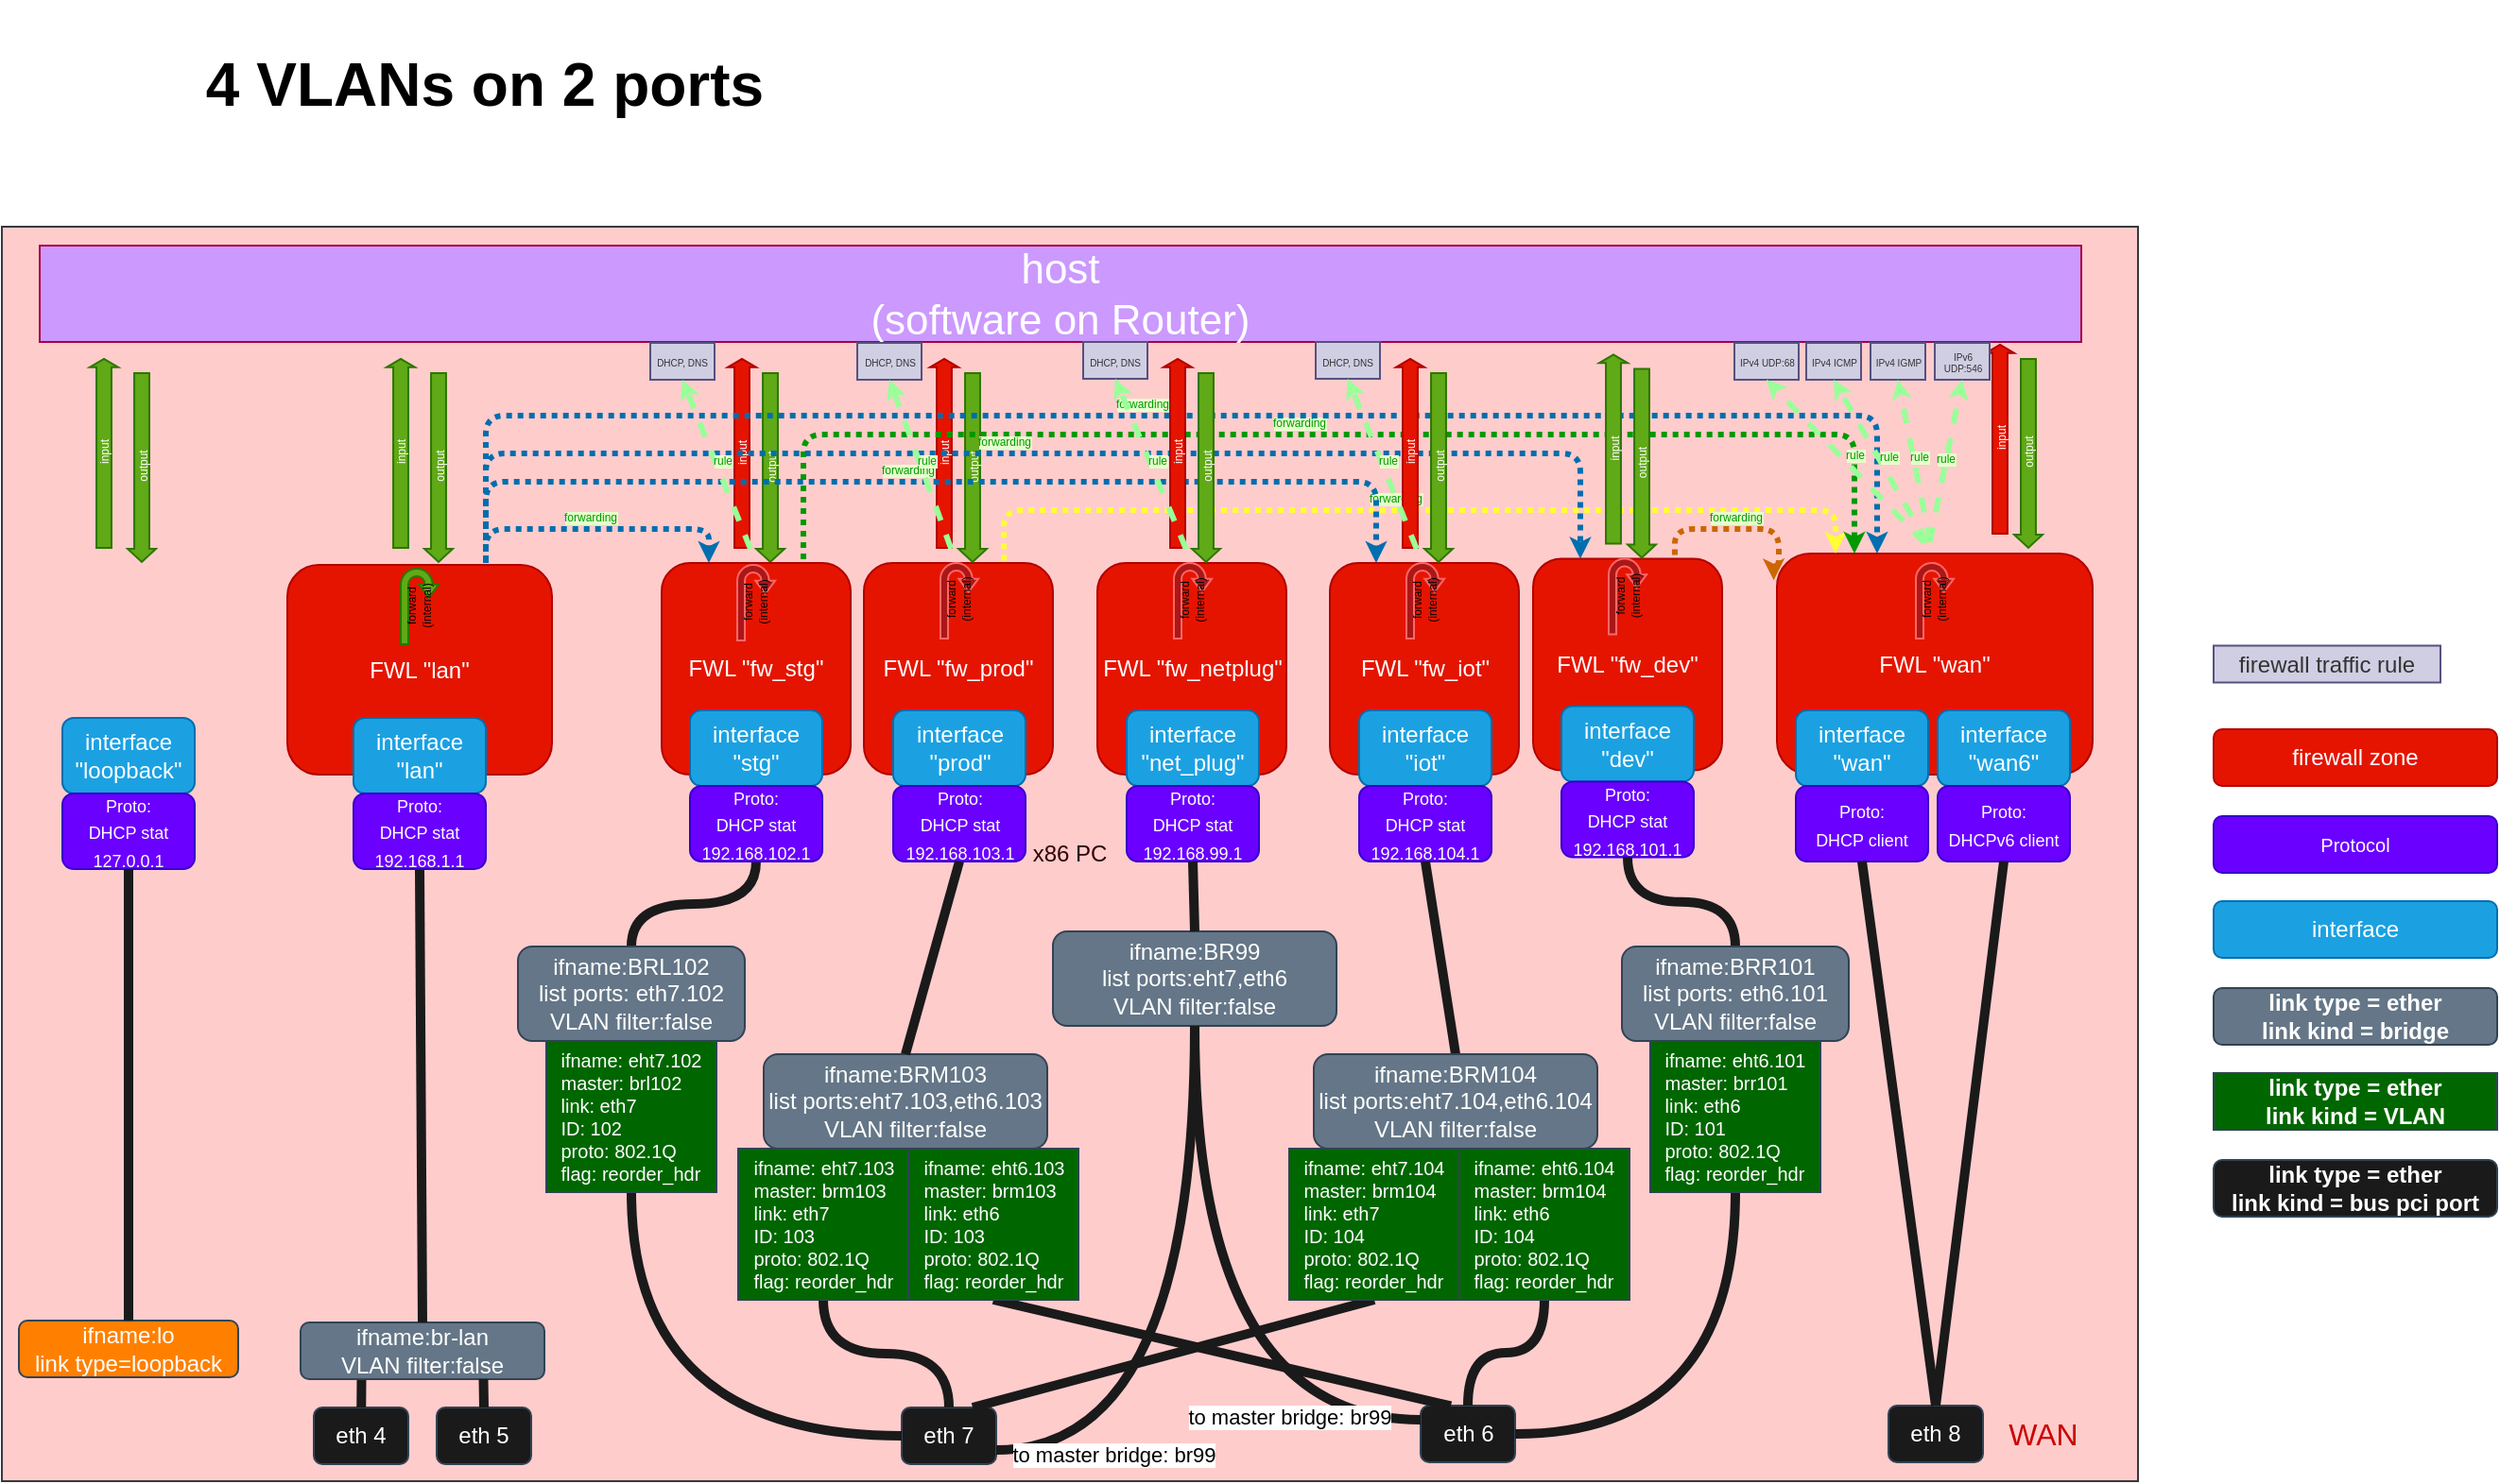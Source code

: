 <mxfile>
    <diagram id="90KaeuAw7YIuJdu5Hd8L" name="Page-1">
        <mxGraphModel dx="660" dy="344" grid="1" gridSize="10" guides="1" tooltips="1" connect="1" arrows="1" fold="1" page="1" pageScale="1" pageWidth="1169" pageHeight="827" math="0" shadow="0">
            <root>
                <mxCell id="0"/>
                <mxCell id="1" parent="0"/>
                <mxCell id="2" value="&lt;font color=&quot;#330000&quot;&gt;x86 PC&lt;/font&gt;" style="rounded=0;whiteSpace=wrap;html=1;fillColor=#ffcccc;strokeColor=#36393d;" parent="1" vertex="1">
                    <mxGeometry x="40" y="130" width="1130" height="664" as="geometry"/>
                </mxCell>
                <mxCell id="7" value="eth 8" style="rounded=1;whiteSpace=wrap;html=1;fillColor=#1A1A1A;fontColor=#ffffff;strokeColor=#314354;" parent="1" vertex="1">
                    <mxGeometry x="1038" y="754" width="50" height="30" as="geometry"/>
                </mxCell>
                <mxCell id="8" value="WAN" style="text;html=1;strokeColor=none;fillColor=none;align=center;verticalAlign=middle;whiteSpace=wrap;rounded=0;fontSize=16;fontColor=#CC0000;" parent="1" vertex="1">
                    <mxGeometry x="1089.5" y="754" width="60" height="30" as="geometry"/>
                </mxCell>
                <mxCell id="22" style="edgeStyle=orthogonalEdgeStyle;html=1;entryX=0;entryY=0.5;entryDx=0;entryDy=0;startArrow=classic;startFill=1;" parent="1" edge="1">
                    <mxGeometry relative="1" as="geometry">
                        <mxPoint x="670" y="224" as="targetPoint"/>
                    </mxGeometry>
                </mxCell>
                <mxCell id="23" style="edgeStyle=orthogonalEdgeStyle;html=1;entryX=0;entryY=0.5;entryDx=0;entryDy=0;startArrow=classic;startFill=1;" parent="1" edge="1">
                    <mxGeometry relative="1" as="geometry">
                        <mxPoint x="670" y="264" as="targetPoint"/>
                    </mxGeometry>
                </mxCell>
                <mxCell id="11" value="&lt;font style=&quot;font-size: 22px;&quot;&gt;host&lt;br&gt;(software on Router)&lt;/font&gt;" style="rounded=0;whiteSpace=wrap;html=1;fillColor=#CC99FF;fontColor=#ffffff;strokeColor=#A50040;" parent="1" vertex="1">
                    <mxGeometry x="60" y="140" width="1080" height="51" as="geometry"/>
                </mxCell>
                <mxCell id="24" style="edgeStyle=orthogonalEdgeStyle;html=1;fontSize=16;startArrow=classic;startFill=1;" parent="1" edge="1">
                    <mxGeometry relative="1" as="geometry">
                        <mxPoint x="815" y="330" as="targetPoint"/>
                    </mxGeometry>
                </mxCell>
                <UserObject label="&lt;h1 id=&quot;dmz_configuration_using_vlans&quot; class=&quot;sectionedit1 page-header pb-3 mb-4 mt-0&quot;&gt;4 VLANs on 2 ports&lt;/h1&gt;" link="https://openwrt.org/docs/guide-user/firewall/fw3_configurations/fw3_dmz" id="35">
                    <mxCell style="text;html=1;align=center;verticalAlign=middle;resizable=0;points=[];autosize=1;strokeColor=none;fillColor=none;fontSize=16;" parent="1" vertex="1">
                        <mxGeometry x="135" y="10" width="320" height="90" as="geometry"/>
                    </mxCell>
                </UserObject>
                <mxCell id="42" value="eth 6" style="rounded=1;whiteSpace=wrap;html=1;fillColor=#1A1A1A;fontColor=#ffffff;strokeColor=#314354;" parent="1" vertex="1">
                    <mxGeometry x="790.5" y="754" width="50" height="30" as="geometry"/>
                </mxCell>
                <mxCell id="43" value="eth 7" style="rounded=1;whiteSpace=wrap;html=1;fillColor=#1A1A1A;fontColor=#ffffff;strokeColor=#314354;" parent="1" vertex="1">
                    <mxGeometry x="516" y="755" width="50" height="30" as="geometry"/>
                </mxCell>
                <mxCell id="78" value="&lt;span style=&quot;color: rgb(128, 255, 0); font-family: Helvetica; font-size: 6px; font-style: normal; font-variant-ligatures: normal; font-variant-caps: normal; font-weight: 400; letter-spacing: normal; orphans: 2; text-align: center; text-indent: 0px; text-transform: none; widows: 2; word-spacing: 0px; -webkit-text-stroke-width: 0px; background-color: rgb(24, 20, 29); text-decoration-thickness: initial; text-decoration-style: initial; text-decoration-color: initial; float: none; display: inline !important;&quot;&gt;forward to&amp;nbsp;&lt;/span&gt;" style="edgeStyle=orthogonalEdgeStyle;curved=1;html=1;entryX=1;entryY=0;entryDx=0;entryDy=0;strokeColor=#2D7600;strokeWidth=6;fontSize=6;fontColor=#80FF00;exitX=1;exitY=0.75;exitDx=0;exitDy=0;fillColor=#60a917;" parent="1" edge="1">
                    <mxGeometry relative="1" as="geometry">
                        <Array as="points">
                            <mxPoint x="960" y="353"/>
                            <mxPoint x="960" y="575"/>
                        </Array>
                        <mxPoint x="914" y="575" as="targetPoint"/>
                    </mxGeometry>
                </mxCell>
                <mxCell id="67" value="forward to&amp;nbsp;" style="edgeStyle=none;html=1;entryX=0.5;entryY=0;entryDx=0;entryDy=0;strokeColor=#2D7600;fontSize=6;fontColor=#80FF00;fillColor=#60a917;strokeWidth=6;" parent="1" edge="1">
                    <mxGeometry relative="1" as="geometry">
                        <mxPoint x="869" y="575" as="targetPoint"/>
                    </mxGeometry>
                </mxCell>
                <mxCell id="60" value="&lt;div style=&quot;&quot;&gt;&lt;span style=&quot;font-size: 6px; background-color: initial;&quot;&gt;input&lt;/span&gt;&lt;/div&gt;" style="html=1;shadow=0;dashed=0;align=center;verticalAlign=bottom;shape=mxgraph.arrows2.arrow;dy=0.47;dx=4.39;notch=0;fontColor=#ffffff;fillColor=#60a917;strokeColor=#2D7600;horizontal=1;rotation=-90;" parent="1" vertex="1">
                    <mxGeometry x="201" y="242.5" width="100" height="15" as="geometry"/>
                </mxCell>
                <mxCell id="63" value="&lt;font style=&quot;font-size: 6px;&quot;&gt;output&lt;/font&gt;" style="html=1;shadow=0;dashed=0;align=center;verticalAlign=bottom;shape=mxgraph.arrows2.arrow;dy=0.47;dx=7.06;flipH=1;notch=0;fontSize=12;fontColor=#ffffff;fillColor=#60a917;strokeColor=#2D7600;rotation=-90;" parent="1" vertex="1">
                    <mxGeometry x="221" y="250" width="100" height="15" as="geometry"/>
                </mxCell>
                <mxCell id="74" value="&lt;div style=&quot;&quot;&gt;&lt;span style=&quot;font-size: 6px; background-color: initial;&quot;&gt;input&lt;/span&gt;&lt;/div&gt;" style="html=1;shadow=0;dashed=0;align=center;verticalAlign=bottom;shape=mxgraph.arrows2.arrow;dy=0.47;dx=4.39;notch=0;fontColor=#ffffff;fillColor=#e51400;strokeColor=#B20000;horizontal=1;rotation=-90;" parent="1" vertex="1">
                    <mxGeometry x="381.5" y="242.5" width="100" height="15" as="geometry"/>
                </mxCell>
                <mxCell id="75" value="&lt;font style=&quot;font-size: 6px;&quot;&gt;output&lt;/font&gt;" style="html=1;shadow=0;dashed=0;align=center;verticalAlign=bottom;shape=mxgraph.arrows2.arrow;dy=0.47;dx=7.06;flipH=1;notch=0;fontSize=12;fontColor=#ffffff;fillColor=#60a917;strokeColor=#2D7600;rotation=-90;" parent="1" vertex="1">
                    <mxGeometry x="396.5" y="250" width="100" height="15" as="geometry"/>
                </mxCell>
                <mxCell id="83" style="edgeStyle=orthogonalEdgeStyle;html=1;fillColor=#ffe6cc;strokeColor=#1A1A1A;exitX=0.5;exitY=1;exitDx=0;exitDy=0;entryX=1;entryY=0.5;entryDx=0;entryDy=0;endArrow=none;strokeWidth=5;endFill=0;curved=1;" parent="1" source="250" target="42" edge="1">
                    <mxGeometry relative="1" as="geometry"/>
                </mxCell>
                <mxCell id="80" value="ifname:BRM103&lt;br&gt;list ports:eht7.103,eth6.103&lt;br&gt;VLAN filter:false" style="rounded=1;whiteSpace=wrap;html=1;fillColor=#647687;fontColor=#ffffff;strokeColor=#314354;" parent="1" vertex="1">
                    <mxGeometry x="443" y="568" width="150" height="50" as="geometry"/>
                </mxCell>
                <mxCell id="85" style="edgeStyle=orthogonalEdgeStyle;html=1;entryX=0;entryY=0.5;entryDx=0;entryDy=0;strokeColor=#1A1A1A;fillColor=#ffe6cc;exitX=0.5;exitY=1;exitDx=0;exitDy=0;endArrow=none;strokeWidth=5;endFill=0;curved=1;" parent="1" source="244" target="43" edge="1">
                    <mxGeometry relative="1" as="geometry">
                        <mxPoint x="588" y="554.0" as="sourcePoint"/>
                        <mxPoint x="630" y="764" as="targetPoint"/>
                    </mxGeometry>
                </mxCell>
                <mxCell id="124" value="FWL &quot;fw_stg&quot;" style="rounded=1;whiteSpace=wrap;html=1;fillColor=#e51400;strokeColor=#B20000;fontColor=#ffffff;" parent="1" vertex="1">
                    <mxGeometry x="389" y="308" width="100" height="112" as="geometry"/>
                </mxCell>
                <mxCell id="93" value="interface &quot;stg&quot;" style="rounded=1;whiteSpace=wrap;html=1;fillColor=#1ba1e2;fontColor=#ffffff;strokeColor=#006EAF;" parent="1" vertex="1">
                    <mxGeometry x="404" y="386" width="70" height="40" as="geometry"/>
                </mxCell>
                <mxCell id="94" style="edgeStyle=orthogonalEdgeStyle;html=1;exitX=0.5;exitY=1;exitDx=0;exitDy=0;strokeColor=#1A1A1A;fillColor=#ffe6cc;entryX=0.5;entryY=0;entryDx=0;entryDy=0;endArrow=none;strokeWidth=5;endFill=0;curved=1;" parent="1" source="95" target="183" edge="1">
                    <mxGeometry relative="1" as="geometry">
                        <mxPoint x="501" y="435" as="sourcePoint"/>
                        <mxPoint x="403.179" y="643" as="targetPoint"/>
                    </mxGeometry>
                </mxCell>
                <mxCell id="95" value="&lt;font style=&quot;font-size: 9px;&quot;&gt;Proto:&lt;br&gt;DHCP stat&lt;br&gt;192.168.102.1&lt;/font&gt;" style="rounded=1;whiteSpace=wrap;html=1;fillColor=#6a00ff;fontColor=#ffffff;strokeColor=#3700CC;" parent="1" vertex="1">
                    <mxGeometry x="404" y="426" width="70" height="40" as="geometry"/>
                </mxCell>
                <mxCell id="128" value="FWL &quot;fw_prod&quot;" style="rounded=1;whiteSpace=wrap;html=1;fillColor=#e51400;strokeColor=#B20000;fontColor=#ffffff;" parent="1" vertex="1">
                    <mxGeometry x="496" y="308" width="100" height="112" as="geometry"/>
                </mxCell>
                <mxCell id="97" value="interface &quot;prod&quot;" style="rounded=1;whiteSpace=wrap;html=1;fillColor=#1ba1e2;fontColor=#ffffff;strokeColor=#006EAF;" parent="1" vertex="1">
                    <mxGeometry x="511.5" y="386" width="70" height="40" as="geometry"/>
                </mxCell>
                <mxCell id="98" value="&lt;font style=&quot;font-size: 9px;&quot;&gt;Proto:&lt;br&gt;DHCP stat&lt;br&gt;192.168.103.1&lt;/font&gt;" style="rounded=1;whiteSpace=wrap;html=1;fillColor=#6a00ff;fontColor=#ffffff;strokeColor=#3700CC;" parent="1" vertex="1">
                    <mxGeometry x="511.5" y="426" width="70" height="40" as="geometry"/>
                </mxCell>
                <mxCell id="102" value="eth 4" style="rounded=1;whiteSpace=wrap;html=1;fillColor=#1A1A1A;fontColor=#ffffff;strokeColor=#314354;" parent="1" vertex="1">
                    <mxGeometry x="205" y="755" width="50" height="30" as="geometry"/>
                </mxCell>
                <mxCell id="103" value="eth 5" style="rounded=1;whiteSpace=wrap;html=1;fillColor=#1A1A1A;fontColor=#ffffff;strokeColor=#314354;" parent="1" vertex="1">
                    <mxGeometry x="270" y="755" width="50" height="30" as="geometry"/>
                </mxCell>
                <mxCell id="104" style="edgeStyle=none;html=1;exitX=0.25;exitY=1;exitDx=0;exitDy=0;fillColor=#ffe6cc;strokeColor=#1A1A1A;endArrow=none;strokeWidth=5;endFill=0;" parent="1" source="106" target="102" edge="1">
                    <mxGeometry relative="1" as="geometry"/>
                </mxCell>
                <mxCell id="106" value="ifname:br-lan&lt;br&gt;VLAN filter:false" style="rounded=1;whiteSpace=wrap;html=1;fillColor=#647687;fontColor=#ffffff;strokeColor=#314354;" parent="1" vertex="1">
                    <mxGeometry x="198" y="710" width="129" height="30" as="geometry"/>
                </mxCell>
                <mxCell id="108" style="edgeStyle=none;html=1;exitX=0.75;exitY=1;exitDx=0;exitDy=0;entryX=0.5;entryY=0;entryDx=0;entryDy=0;strokeColor=#1A1A1A;fillColor=#ffe6cc;endArrow=none;strokeWidth=5;endFill=0;" parent="1" source="106" target="103" edge="1">
                    <mxGeometry relative="1" as="geometry">
                        <mxPoint x="309" y="554.0" as="sourcePoint"/>
                        <mxPoint x="351" y="764" as="targetPoint"/>
                    </mxGeometry>
                </mxCell>
                <mxCell id="121" value="FWL &quot;lan&quot;" style="rounded=1;whiteSpace=wrap;html=1;fillColor=#e51400;fontColor=#ffffff;strokeColor=#B20000;" parent="1" vertex="1">
                    <mxGeometry x="191" y="309" width="140" height="111" as="geometry"/>
                </mxCell>
                <mxCell id="113" value="interface &quot;lan&quot;" style="rounded=1;whiteSpace=wrap;html=1;fillColor=#1ba1e2;fontColor=#ffffff;strokeColor=#006EAF;" parent="1" vertex="1">
                    <mxGeometry x="226" y="390" width="70" height="40" as="geometry"/>
                </mxCell>
                <mxCell id="114" style="edgeStyle=none;html=1;exitX=0.5;exitY=1;exitDx=0;exitDy=0;strokeColor=#1A1A1A;fillColor=#ffe6cc;entryX=0.5;entryY=0;entryDx=0;entryDy=0;endArrow=none;strokeWidth=5;endFill=0;" parent="1" source="115" target="106" edge="1">
                    <mxGeometry relative="1" as="geometry">
                        <mxPoint x="265" y="439" as="sourcePoint"/>
                        <mxPoint x="250" y="506" as="targetPoint"/>
                    </mxGeometry>
                </mxCell>
                <mxCell id="115" value="&lt;font style=&quot;font-size: 9px;&quot;&gt;Proto:&lt;br&gt;DHCP stat&lt;br&gt;192.168.1.1&lt;/font&gt;" style="rounded=1;whiteSpace=wrap;html=1;fillColor=#6a00ff;fontColor=#ffffff;strokeColor=#3700CC;" parent="1" vertex="1">
                    <mxGeometry x="226" y="430" width="70" height="40" as="geometry"/>
                </mxCell>
                <mxCell id="64" value="&lt;font style=&quot;&quot;&gt;forward &lt;br&gt;(internal)&lt;/font&gt;" style="html=1;shadow=0;dashed=0;align=center;verticalAlign=middle;shape=mxgraph.arrows2.uTurnArrow;dy=2;arrowHead=10.33;dx2=6.83;fontSize=6;fontColor=#050505;fillColor=#60a917;strokeColor=#2D7600;direction=west;rotation=-90;labelBackgroundColor=none;" parent="1" vertex="1">
                    <mxGeometry x="241" y="321" width="40" height="20" as="geometry"/>
                </mxCell>
                <mxCell id="125" value="&lt;font style=&quot;&quot;&gt;forward &lt;br&gt;(internal)&lt;/font&gt;" style="html=1;shadow=0;dashed=0;align=center;verticalAlign=middle;shape=mxgraph.arrows2.uTurnArrow;dy=2;arrowHead=10.33;dx2=6.83;fontSize=6;fontColor=#050505;fillColor=#ab1717;strokeColor=#FF6666;direction=west;rotation=-90;labelBackgroundColor=none;" parent="1" vertex="1">
                    <mxGeometry x="419" y="319" width="40" height="20" as="geometry"/>
                </mxCell>
                <mxCell id="126" value="&lt;div style=&quot;&quot;&gt;&lt;span style=&quot;font-size: 6px; background-color: initial;&quot;&gt;input&lt;/span&gt;&lt;/div&gt;" style="html=1;shadow=0;dashed=0;align=center;verticalAlign=bottom;shape=mxgraph.arrows2.arrow;dy=0.47;dx=4.39;notch=0;fontColor=#ffffff;fillColor=#e51400;strokeColor=#B20000;horizontal=1;rotation=-90;" parent="1" vertex="1">
                    <mxGeometry x="488.5" y="242.5" width="100" height="15" as="geometry"/>
                </mxCell>
                <mxCell id="127" value="&lt;font style=&quot;font-size: 6px;&quot;&gt;output&lt;/font&gt;" style="html=1;shadow=0;dashed=0;align=center;verticalAlign=bottom;shape=mxgraph.arrows2.arrow;dy=0.47;dx=7.06;flipH=1;notch=0;fontSize=12;fontColor=#ffffff;fillColor=#60a917;strokeColor=#2D7600;rotation=-90;" parent="1" vertex="1">
                    <mxGeometry x="503.5" y="250" width="100" height="15" as="geometry"/>
                </mxCell>
                <mxCell id="129" value="&lt;font style=&quot;&quot;&gt;forward &lt;br&gt;(internal)&lt;/font&gt;" style="html=1;shadow=0;dashed=0;align=center;verticalAlign=middle;shape=mxgraph.arrows2.uTurnArrow;dy=2;arrowHead=10.33;dx2=6.83;fontSize=6;fontColor=#050505;fillColor=#ab1717;strokeColor=#FF6666;direction=west;rotation=-90;labelBackgroundColor=none;" parent="1" vertex="1">
                    <mxGeometry x="526.5" y="318" width="40" height="20" as="geometry"/>
                </mxCell>
                <mxCell id="136" value="FWL &quot;wan&quot;" style="rounded=1;whiteSpace=wrap;html=1;fillColor=#e51400;fontColor=#ffffff;strokeColor=#B20000;points=[[0,0,0,0,0],[0,0.25,0,0,0],[0,0.5,0,0,0],[0,0.75,0,0,0],[0,1,0,0,0],[0.18,0,0,0,0],[0.25,0,0,0,0],[0.25,1,0,0,0],[0.32,0,0,0,0],[0.5,0,0,0,0],[0.5,1,0,0,0],[0.75,0,0,0,0],[0.75,1,0,0,0],[1,0,0,0,0],[1,0.25,0,0,0],[1,0.5,0,0,0],[1,0.75,0,0,0],[1,1,0,0,0]];" parent="1" vertex="1">
                    <mxGeometry x="979" y="303" width="167" height="117" as="geometry"/>
                </mxCell>
                <mxCell id="130" value="interface &quot;wan&quot;" style="rounded=1;whiteSpace=wrap;html=1;fillColor=#1ba1e2;fontColor=#ffffff;strokeColor=#006EAF;" parent="1" vertex="1">
                    <mxGeometry x="989" y="386" width="70" height="40" as="geometry"/>
                </mxCell>
                <mxCell id="131" value="&lt;font style=&quot;font-size: 9px;&quot;&gt;Proto:&lt;br&gt;DHCP client&lt;/font&gt;" style="rounded=1;whiteSpace=wrap;html=1;fillColor=#6a00ff;fontColor=#ffffff;strokeColor=#3700CC;" parent="1" vertex="1">
                    <mxGeometry x="989" y="426" width="70" height="40" as="geometry"/>
                </mxCell>
                <mxCell id="133" value="interface &quot;wan6&quot;" style="rounded=1;whiteSpace=wrap;html=1;fillColor=#1ba1e2;fontColor=#ffffff;strokeColor=#006EAF;" parent="1" vertex="1">
                    <mxGeometry x="1064" y="386" width="70" height="40" as="geometry"/>
                </mxCell>
                <mxCell id="134" value="&lt;font style=&quot;font-size: 9px;&quot;&gt;Proto:&lt;br&gt;DHCPv6 client&lt;/font&gt;" style="rounded=1;whiteSpace=wrap;html=1;fillColor=#6a00ff;fontColor=#ffffff;strokeColor=#3700CC;" parent="1" vertex="1">
                    <mxGeometry x="1064" y="426" width="70" height="40" as="geometry"/>
                </mxCell>
                <mxCell id="137" value="&lt;div style=&quot;&quot;&gt;&lt;span style=&quot;font-size: 6px; background-color: initial;&quot;&gt;input&lt;/span&gt;&lt;/div&gt;" style="html=1;shadow=0;dashed=0;align=center;verticalAlign=bottom;shape=mxgraph.arrows2.arrow;dy=0.47;dx=4.39;notch=0;fontColor=#ffffff;fillColor=#e51400;strokeColor=#B20000;horizontal=1;rotation=-90;" parent="1" vertex="1">
                    <mxGeometry x="1047" y="235" width="100" height="15" as="geometry"/>
                </mxCell>
                <mxCell id="138" value="&lt;font style=&quot;font-size: 6px;&quot;&gt;output&lt;/font&gt;" style="html=1;shadow=0;dashed=0;align=center;verticalAlign=bottom;shape=mxgraph.arrows2.arrow;dy=0.47;dx=7.06;flipH=1;notch=0;fontSize=12;fontColor=#ffffff;fillColor=#60a917;strokeColor=#2D7600;rotation=-90;" parent="1" vertex="1">
                    <mxGeometry x="1062" y="242.5" width="100" height="15" as="geometry"/>
                </mxCell>
                <mxCell id="139" value="forwarding" style="edgeStyle=orthogonalEdgeStyle;html=1;entryX=0.18;entryY=0;entryDx=0;entryDy=0;strokeColor=#FFFF33;strokeWidth=3;fontSize=6;fontColor=#009900;exitX=0.75;exitY=0;exitDx=0;exitDy=0;fillColor=#60a917;labelBackgroundColor=#E6FFCC;spacingTop=0;spacing=0;spacingBottom=14;rounded=1;endSize=2;entryPerimeter=0;dashed=1;dashPattern=1 1;flowAnimation=1;" parent="1" source="128" target="136" edge="1">
                    <mxGeometry x="-0.042" y="-1" relative="1" as="geometry">
                        <Array as="points">
                            <mxPoint x="570" y="308"/>
                            <mxPoint x="570" y="280"/>
                            <mxPoint x="1010" y="280"/>
                            <mxPoint x="1010" y="303"/>
                        </Array>
                        <mxPoint x="651" y="238.75" as="sourcePoint"/>
                        <mxPoint x="651" y="461.25" as="targetPoint"/>
                        <mxPoint as="offset"/>
                    </mxGeometry>
                </mxCell>
                <mxCell id="141" value="forwarding" style="edgeStyle=orthogonalEdgeStyle;html=1;strokeColor=#009900;strokeWidth=3;fontSize=6;fontColor=#009900;fillColor=#60a917;labelBackgroundColor=#E6FFCC;spacingTop=0;spacing=0;spacingBottom=14;entryX=0.25;entryY=0;entryDx=0;entryDy=0;rounded=1;endSize=2;dashed=1;dashPattern=1 1;flowAnimation=1;exitX=0.75;exitY=0;exitDx=0;exitDy=0;" parent="1" source="124" target="136" edge="1">
                    <mxGeometry x="-0.042" y="-1" relative="1" as="geometry">
                        <Array as="points">
                            <mxPoint x="464" y="240"/>
                            <mxPoint x="1020" y="240"/>
                            <mxPoint x="1020" y="303"/>
                        </Array>
                        <mxPoint x="496" y="292" as="sourcePoint"/>
                        <mxPoint x="617.75" y="287" as="targetPoint"/>
                        <mxPoint as="offset"/>
                    </mxGeometry>
                </mxCell>
                <mxCell id="147" value="interface &quot;loopback&quot;" style="rounded=1;whiteSpace=wrap;html=1;fillColor=#1ba1e2;fontColor=#ffffff;strokeColor=#006EAF;" parent="1" vertex="1">
                    <mxGeometry x="72" y="390" width="70" height="40" as="geometry"/>
                </mxCell>
                <mxCell id="148" value="&lt;font style=&quot;font-size: 9px;&quot;&gt;Proto:&lt;br&gt;DHCP stat&lt;br&gt;127.0.0.1&lt;/font&gt;" style="rounded=1;whiteSpace=wrap;html=1;fillColor=#6a00ff;fontColor=#ffffff;strokeColor=#3700CC;" parent="1" vertex="1">
                    <mxGeometry x="72" y="430" width="70" height="40" as="geometry"/>
                </mxCell>
                <mxCell id="150" value="&lt;div style=&quot;&quot;&gt;&lt;span style=&quot;font-size: 6px; background-color: initial;&quot;&gt;input&lt;/span&gt;&lt;/div&gt;" style="html=1;shadow=0;dashed=0;align=center;verticalAlign=bottom;shape=mxgraph.arrows2.arrow;dy=0.47;dx=4.39;notch=0;fontColor=#ffffff;fillColor=#60a917;strokeColor=#2D7600;horizontal=1;rotation=-90;movableLabel=0;backgroundOutline=0;comic=0;enumerate=0;treeMoving=0;treeFolding=0;autosize=0;metaEdit=0;collapsible=0;portConstraintRotation=0;" parent="1" vertex="1">
                    <mxGeometry x="44" y="242.5" width="100" height="15" as="geometry"/>
                </mxCell>
                <mxCell id="151" value="&lt;font style=&quot;font-size: 6px;&quot;&gt;output&lt;/font&gt;" style="html=1;shadow=0;dashed=0;align=center;verticalAlign=bottom;shape=mxgraph.arrows2.arrow;dy=0.47;dx=7.06;flipH=1;notch=0;fontSize=12;fontColor=#ffffff;fillColor=#60a917;strokeColor=#2D7600;rotation=-90;" parent="1" vertex="1">
                    <mxGeometry x="64" y="250" width="100" height="15" as="geometry"/>
                </mxCell>
                <mxCell id="152" value="&lt;font style=&quot;&quot;&gt;forward &lt;br&gt;(internal)&lt;/font&gt;" style="html=1;shadow=0;dashed=0;align=center;verticalAlign=middle;shape=mxgraph.arrows2.uTurnArrow;dy=2;arrowHead=10.33;dx2=6.83;fontSize=6;fontColor=#050505;fillColor=#ab1717;strokeColor=#FF6666;direction=west;rotation=-90;labelBackgroundColor=none;" parent="1" vertex="1">
                    <mxGeometry x="1042.5" y="318" width="40" height="20" as="geometry"/>
                </mxCell>
                <mxCell id="153" value="ifname:lo&lt;br&gt;link type=loopback" style="rounded=1;whiteSpace=wrap;html=1;fillColor=#FF8000;fontColor=#ffffff;strokeColor=#314354;" parent="1" vertex="1">
                    <mxGeometry x="49" y="709" width="116" height="30" as="geometry"/>
                </mxCell>
                <mxCell id="154" style="edgeStyle=none;html=1;strokeColor=#1A1A1A;fillColor=#ffe6cc;entryX=0.5;entryY=0;entryDx=0;entryDy=0;strokeWidth=5;endArrow=none;endFill=0;" parent="1" source="148" target="153" edge="1">
                    <mxGeometry relative="1" as="geometry">
                        <mxPoint x="106.71" y="510.0" as="sourcePoint"/>
                        <mxPoint x="106.71" y="644" as="targetPoint"/>
                    </mxGeometry>
                </mxCell>
                <mxCell id="156" value="forwarding" style="edgeStyle=orthogonalEdgeStyle;html=1;strokeColor=#006EAF;strokeWidth=3;fontSize=6;fontColor=#009900;fillColor=#1ba1e2;labelBackgroundColor=#E6FFCC;spacingTop=0;spacing=0;spacingBottom=14;entryX=0.32;entryY=0;entryDx=0;entryDy=0;exitX=0.75;exitY=0;exitDx=0;exitDy=0;rounded=1;endSize=2;entryPerimeter=0;dashed=1;dashPattern=1 1;flowAnimation=1;" parent="1" source="121" target="136" edge="1">
                    <mxGeometry x="-0.042" y="-1" relative="1" as="geometry">
                        <Array as="points">
                            <mxPoint x="296" y="230"/>
                            <mxPoint x="1032" y="230"/>
                            <mxPoint x="1032" y="303"/>
                        </Array>
                        <mxPoint x="306.28" y="303" as="sourcePoint"/>
                        <mxPoint x="550.495" y="295.39" as="targetPoint"/>
                        <mxPoint as="offset"/>
                    </mxGeometry>
                </mxCell>
                <mxCell id="157" value="&lt;span style=&quot;font-family: Helvetica; font-size: 6px; font-style: normal; font-variant-ligatures: normal; font-variant-caps: normal; font-weight: 400; letter-spacing: normal; orphans: 2; text-align: center; text-indent: 0px; text-transform: none; widows: 2; word-spacing: 0px; -webkit-text-stroke-width: 0px; text-decoration-thickness: initial; text-decoration-style: initial; text-decoration-color: initial; float: none; display: inline !important;&quot;&gt;forwarding&lt;/span&gt;" style="edgeStyle=orthogonalEdgeStyle;html=1;entryX=0.25;entryY=0;entryDx=0;entryDy=0;strokeColor=#006EAF;strokeWidth=3;fontSize=6;fontColor=#009900;fillColor=#1ba1e2;labelBackgroundColor=#E6FFCC;spacingTop=0;spacing=0;spacingBottom=14;rounded=1;endSize=2;dashed=1;dashPattern=1 1;flowAnimation=1;" parent="1" target="124" edge="1">
                    <mxGeometry x="-0.042" y="-1" relative="1" as="geometry">
                        <Array as="points">
                            <mxPoint x="296" y="290"/>
                            <mxPoint x="414" y="290"/>
                        </Array>
                        <mxPoint x="296" y="310" as="sourcePoint"/>
                        <mxPoint x="410.75" y="298" as="targetPoint"/>
                        <mxPoint as="offset"/>
                    </mxGeometry>
                </mxCell>
                <mxCell id="158" style="edgeStyle=none;html=1;exitX=0.5;exitY=1;exitDx=0;exitDy=0;strokeColor=#1A1A1A;fillColor=#ffe6cc;entryX=0.5;entryY=0;entryDx=0;entryDy=0;endArrow=none;strokeWidth=5;endFill=0;" parent="1" source="131" target="7" edge="1">
                    <mxGeometry relative="1" as="geometry">
                        <mxPoint x="861.5" y="510" as="sourcePoint"/>
                        <mxPoint x="861.5" y="644" as="targetPoint"/>
                    </mxGeometry>
                </mxCell>
                <mxCell id="159" style="edgeStyle=none;html=1;exitX=0.5;exitY=1;exitDx=0;exitDy=0;strokeColor=#1A1A1A;fillColor=#ffe6cc;entryX=0.5;entryY=0;entryDx=0;entryDy=0;startArrow=none;endArrow=none;strokeWidth=5;endFill=0;" parent="1" source="134" target="7" edge="1">
                    <mxGeometry relative="1" as="geometry">
                        <mxPoint x="872" y="494" as="sourcePoint"/>
                        <mxPoint x="911" y="764" as="targetPoint"/>
                    </mxGeometry>
                </mxCell>
                <mxCell id="160" value="&lt;font style=&quot;font-size: 5px;&quot;&gt;IPv4 UDP:68&lt;/font&gt;" style="rounded=0;whiteSpace=wrap;html=1;fillColor=#d0cee2;strokeColor=#56517e;spacing=0;fontColor=#333333;fontSize=5;" parent="1" vertex="1">
                    <mxGeometry x="956.5" y="191.5" width="34" height="19.5" as="geometry"/>
                </mxCell>
                <mxCell id="161" value="&lt;span style=&quot;font-family: Helvetica; font-size: 6px; font-style: normal; font-variant-ligatures: normal; font-variant-caps: normal; font-weight: 400; letter-spacing: normal; orphans: 2; text-align: center; text-indent: 0px; text-transform: none; widows: 2; word-spacing: 0px; -webkit-text-stroke-width: 0px; text-decoration-thickness: initial; text-decoration-style: initial; text-decoration-color: initial; float: none; display: inline !important;&quot;&gt;rule&lt;/span&gt;" style="html=1;strokeColor=#99FF99;strokeWidth=3;fontSize=6;fontColor=#009900;exitX=0.5;exitY=0;exitDx=0;exitDy=0;fillColor=#60a917;labelBackgroundColor=#E6FFCC;spacingTop=0;spacing=0;spacingBottom=14;entryX=0.5;entryY=1;entryDx=0;entryDy=0;startSize=1;endSize=1;flowAnimation=1;" parent="1" source="136" target="160" edge="1">
                    <mxGeometry x="-0.042" y="-1" relative="1" as="geometry">
                        <mxPoint x="756" y="305.75" as="sourcePoint"/>
                        <mxPoint x="731" y="201.75" as="targetPoint"/>
                        <mxPoint as="offset"/>
                    </mxGeometry>
                </mxCell>
                <mxCell id="162" value="&lt;font style=&quot;font-size: 5px;&quot;&gt;IPv4 ICMP&lt;/font&gt;" style="rounded=0;whiteSpace=wrap;html=1;fillColor=#d0cee2;strokeColor=#56517e;spacing=0;fontColor=#333333;fontSize=5;" parent="1" vertex="1">
                    <mxGeometry x="994.5" y="191.5" width="29" height="19.5" as="geometry"/>
                </mxCell>
                <mxCell id="163" value="&lt;span style=&quot;font-family: Helvetica; font-size: 6px; font-style: normal; font-variant-ligatures: normal; font-variant-caps: normal; font-weight: 400; letter-spacing: normal; orphans: 2; text-align: center; text-indent: 0px; text-transform: none; widows: 2; word-spacing: 0px; -webkit-text-stroke-width: 0px; text-decoration-thickness: initial; text-decoration-style: initial; text-decoration-color: initial; float: none; display: inline !important;&quot;&gt;rule&lt;/span&gt;" style="html=1;strokeColor=#99FF99;strokeWidth=3;fontSize=6;fontColor=#009900;fillColor=#60a917;labelBackgroundColor=#E6FFCC;spacingTop=0;spacing=0;spacingBottom=14;entryX=0.5;entryY=1;entryDx=0;entryDy=0;exitX=0.499;exitY=0.009;exitDx=0;exitDy=0;exitPerimeter=0;startSize=1;endSize=1;flowAnimation=1;" parent="1" source="136" target="162" edge="1">
                    <mxGeometry x="-0.042" y="-1" relative="1" as="geometry">
                        <mxPoint x="770" y="300" as="sourcePoint"/>
                        <mxPoint x="713" y="209" as="targetPoint"/>
                        <mxPoint as="offset"/>
                    </mxGeometry>
                </mxCell>
                <mxCell id="164" value="&lt;font style=&quot;font-size: 5px;&quot;&gt;IPv4 IGMP&lt;/font&gt;" style="rounded=0;whiteSpace=wrap;html=1;fillColor=#d0cee2;strokeColor=#56517e;spacing=0;fontColor=#333333;fontSize=5;" parent="1" vertex="1">
                    <mxGeometry x="1028.5" y="191.5" width="29" height="19.5" as="geometry"/>
                </mxCell>
                <mxCell id="165" value="&lt;span style=&quot;font-family: Helvetica; font-size: 6px; font-style: normal; font-variant-ligatures: normal; font-variant-caps: normal; font-weight: 400; letter-spacing: normal; orphans: 2; text-align: center; text-indent: 0px; text-transform: none; widows: 2; word-spacing: 0px; -webkit-text-stroke-width: 0px; text-decoration-thickness: initial; text-decoration-style: initial; text-decoration-color: initial; float: none; display: inline !important;&quot;&gt;rule&lt;/span&gt;" style="html=1;strokeColor=#99FF99;strokeWidth=3;fontSize=6;fontColor=#009900;fillColor=#60a917;labelBackgroundColor=#E6FFCC;spacingTop=0;spacing=0;spacingBottom=14;entryX=0.5;entryY=1;entryDx=0;entryDy=0;exitX=0.495;exitY=0.015;exitDx=0;exitDy=0;exitPerimeter=0;startSize=1;endSize=1;flowAnimation=1;" parent="1" source="136" target="164" edge="1">
                    <mxGeometry x="-0.042" y="-1" relative="1" as="geometry">
                        <mxPoint x="788.345" y="314.053" as="sourcePoint"/>
                        <mxPoint x="723" y="219" as="targetPoint"/>
                        <mxPoint as="offset"/>
                    </mxGeometry>
                </mxCell>
                <mxCell id="167" value="&lt;font style=&quot;font-size: 5px;&quot;&gt;IPv6 UDP:546&lt;/font&gt;" style="rounded=0;whiteSpace=wrap;html=1;fillColor=#d0cee2;strokeColor=#56517e;spacing=0;fontColor=#333333;fontSize=5;" parent="1" vertex="1">
                    <mxGeometry x="1062.5" y="191.5" width="29" height="19.5" as="geometry"/>
                </mxCell>
                <mxCell id="168" value="&lt;span style=&quot;font-family: Helvetica; font-size: 6px; font-style: normal; font-variant-ligatures: normal; font-variant-caps: normal; font-weight: 400; letter-spacing: normal; orphans: 2; text-align: center; text-indent: 0px; text-transform: none; widows: 2; word-spacing: 0px; -webkit-text-stroke-width: 0px; text-decoration-thickness: initial; text-decoration-style: initial; text-decoration-color: initial; float: none; display: inline !important;&quot;&gt;rule&lt;/span&gt;" style="html=1;strokeColor=#99FF99;strokeWidth=3;fontSize=6;fontColor=#009900;fillColor=#60a917;labelBackgroundColor=#E6FFCC;spacingTop=0;spacing=0;spacingBottom=14;entryX=0.5;entryY=1;entryDx=0;entryDy=0;exitX=0.475;exitY=0.015;exitDx=0;exitDy=0;exitPerimeter=0;startSize=1;endSize=1;flowAnimation=1;" parent="1" source="136" target="167" edge="1">
                    <mxGeometry x="-0.042" y="-1" relative="1" as="geometry">
                        <mxPoint x="814.455" y="314.755" as="sourcePoint"/>
                        <mxPoint x="782.5" y="209.0" as="targetPoint"/>
                        <mxPoint as="offset"/>
                    </mxGeometry>
                </mxCell>
                <mxCell id="170" value="&lt;span style=&quot;font-family: Helvetica; font-size: 6px; font-style: normal; font-variant-ligatures: normal; font-variant-caps: normal; font-weight: 400; letter-spacing: normal; orphans: 2; text-align: center; text-indent: 0px; text-transform: none; widows: 2; word-spacing: 0px; -webkit-text-stroke-width: 0px; text-decoration-thickness: initial; text-decoration-style: initial; text-decoration-color: initial; float: none; display: inline !important;&quot;&gt;forwarding&lt;/span&gt;" style="edgeStyle=orthogonalEdgeStyle;html=1;entryX=0.25;entryY=0;entryDx=0;entryDy=0;strokeColor=#006EAF;strokeWidth=3;fontSize=6;fontColor=#009900;fillColor=#1ba1e2;labelBackgroundColor=#E6FFCC;spacingTop=0;spacing=0;spacingBottom=14;rounded=1;exitX=0.75;exitY=0;exitDx=0;exitDy=0;endSize=2;dashed=1;dashPattern=1 1;flowAnimation=1;" parent="1" source="121" target="173" edge="1">
                    <mxGeometry x="-0.042" y="-1" relative="1" as="geometry">
                        <Array as="points">
                            <mxPoint x="296" y="250"/>
                            <mxPoint x="875" y="250"/>
                        </Array>
                        <mxPoint x="306" y="320.0" as="sourcePoint"/>
                        <mxPoint x="468" y="318" as="targetPoint"/>
                        <mxPoint as="offset"/>
                    </mxGeometry>
                </mxCell>
                <mxCell id="173" value="FWL &quot;fw_dev&quot;" style="rounded=1;whiteSpace=wrap;html=1;fillColor=#e51400;strokeColor=#B20000;fontColor=#ffffff;" parent="1" vertex="1">
                    <mxGeometry x="850" y="305.75" width="100" height="112" as="geometry"/>
                </mxCell>
                <mxCell id="174" value="interface &quot;dev&quot;" style="rounded=1;whiteSpace=wrap;html=1;fillColor=#1ba1e2;fontColor=#ffffff;strokeColor=#006EAF;" parent="1" vertex="1">
                    <mxGeometry x="865" y="383.75" width="70" height="40" as="geometry"/>
                </mxCell>
                <mxCell id="175" value="&lt;font style=&quot;font-size: 9px;&quot;&gt;Proto:&lt;br&gt;DHCP stat&lt;br&gt;192.168.101.1&lt;/font&gt;" style="rounded=1;whiteSpace=wrap;html=1;fillColor=#6a00ff;fontColor=#ffffff;strokeColor=#3700CC;" parent="1" vertex="1">
                    <mxGeometry x="865" y="423.75" width="70" height="40" as="geometry"/>
                </mxCell>
                <mxCell id="176" value="&lt;div style=&quot;&quot;&gt;&lt;span style=&quot;font-size: 6px; background-color: initial;&quot;&gt;input&lt;/span&gt;&lt;/div&gt;" style="html=1;shadow=0;dashed=0;align=center;verticalAlign=bottom;shape=mxgraph.arrows2.arrow;dy=0.47;dx=4.39;notch=0;fontColor=#ffffff;fillColor=#60a917;strokeColor=#2D7600;horizontal=1;rotation=-90;" parent="1" vertex="1">
                    <mxGeometry x="842.5" y="240.25" width="100" height="15" as="geometry"/>
                </mxCell>
                <mxCell id="177" value="&lt;font style=&quot;font-size: 6px;&quot;&gt;output&lt;/font&gt;" style="html=1;shadow=0;dashed=0;align=center;verticalAlign=bottom;shape=mxgraph.arrows2.arrow;dy=0.47;dx=7.06;flipH=1;notch=0;fontSize=12;fontColor=#ffffff;fillColor=#60a917;strokeColor=#2D7600;rotation=-90;" parent="1" vertex="1">
                    <mxGeometry x="857.5" y="247.75" width="100" height="15" as="geometry"/>
                </mxCell>
                <mxCell id="178" value="&lt;font style=&quot;&quot;&gt;forward &lt;br&gt;(internal)&lt;/font&gt;" style="html=1;shadow=0;dashed=0;align=center;verticalAlign=middle;shape=mxgraph.arrows2.uTurnArrow;dy=2;arrowHead=10.33;dx2=6.83;fontSize=6;fontColor=#050505;fillColor=#ab1717;strokeColor=#FF6666;direction=west;rotation=-90;labelBackgroundColor=none;" parent="1" vertex="1">
                    <mxGeometry x="880" y="315.75" width="40" height="20" as="geometry"/>
                </mxCell>
                <mxCell id="181" style="html=1;strokeColor=#1A1A1A;fillColor=#ffe6cc;entryX=0.5;entryY=0;entryDx=0;entryDy=0;endArrow=none;strokeWidth=5;endFill=0;exitX=0.5;exitY=1;exitDx=0;exitDy=0;edgeStyle=orthogonalEdgeStyle;curved=1;" parent="1" source="175" target="184" edge="1">
                    <mxGeometry relative="1" as="geometry">
                        <mxPoint x="854.38" y="466" as="sourcePoint"/>
                        <mxPoint x="963" y="643" as="targetPoint"/>
                    </mxGeometry>
                </mxCell>
                <mxCell id="183" value="ifname:BRL102&lt;br&gt;list ports: eth7.102&lt;br&gt;VLAN filter:false" style="rounded=1;whiteSpace=wrap;html=1;fillColor=#647687;fontColor=#ffffff;strokeColor=#314354;align=center;" parent="1" vertex="1">
                    <mxGeometry x="313" y="511" width="120" height="50" as="geometry"/>
                </mxCell>
                <mxCell id="184" value="ifname:BRR101&lt;br&gt;list ports: eth6.101&lt;br&gt;VLAN filter:false" style="rounded=1;whiteSpace=wrap;html=1;fillColor=#647687;fontColor=#ffffff;strokeColor=#314354;" parent="1" vertex="1">
                    <mxGeometry x="897" y="511" width="120" height="50" as="geometry"/>
                </mxCell>
                <mxCell id="194" style="edgeStyle=orthogonalEdgeStyle;html=1;exitX=0.5;exitY=1;exitDx=0;exitDy=0;strokeColor=#1A1A1A;fillColor=#ffe6cc;entryX=0.5;entryY=0;entryDx=0;entryDy=0;endArrow=none;strokeWidth=5;endFill=0;curved=1;" parent="1" source="245" target="43" edge="1">
                    <mxGeometry relative="1" as="geometry">
                        <mxPoint x="544" y="510" as="sourcePoint"/>
                        <mxPoint x="477" y="643" as="targetPoint"/>
                    </mxGeometry>
                </mxCell>
                <mxCell id="195" style="edgeStyle=orthogonalEdgeStyle;html=1;exitX=0.5;exitY=1;exitDx=0;exitDy=0;strokeColor=#1A1A1A;fillColor=#ffe6cc;entryX=0.5;entryY=0;entryDx=0;entryDy=0;endArrow=none;strokeWidth=5;endFill=0;curved=1;" parent="1" source="252" target="42" edge="1">
                    <mxGeometry relative="1" as="geometry">
                        <mxPoint x="729" y="567" as="sourcePoint"/>
                        <mxPoint x="878" y="643" as="targetPoint"/>
                    </mxGeometry>
                </mxCell>
                <mxCell id="199" value="forwarding" style="edgeStyle=orthogonalEdgeStyle;html=1;entryX=-0.01;entryY=0.121;entryDx=0;entryDy=0;strokeColor=#CC6600;strokeWidth=3;fontSize=6;fontColor=#009900;exitX=0.75;exitY=0;exitDx=0;exitDy=0;fillColor=#60a917;labelBackgroundColor=#E6FFCC;spacingTop=0;spacing=0;spacingBottom=14;rounded=1;endSize=2;entryPerimeter=0;dashed=1;dashPattern=1 1;flowAnimation=1;" parent="1" source="173" target="136" edge="1">
                    <mxGeometry x="-0.042" y="-1" relative="1" as="geometry">
                        <Array as="points">
                            <mxPoint x="925" y="290"/>
                            <mxPoint x="980" y="290"/>
                            <mxPoint x="980" y="310"/>
                            <mxPoint x="977" y="310"/>
                        </Array>
                        <mxPoint x="635" y="318" as="sourcePoint"/>
                        <mxPoint x="903.06" y="313" as="targetPoint"/>
                        <mxPoint as="offset"/>
                    </mxGeometry>
                </mxCell>
                <mxCell id="200" value="FWL &quot;fw_iot&quot;" style="rounded=1;whiteSpace=wrap;html=1;fillColor=#e51400;strokeColor=#B20000;fontColor=#ffffff;" parent="1" vertex="1">
                    <mxGeometry x="742.5" y="308" width="100" height="112" as="geometry"/>
                </mxCell>
                <mxCell id="201" value="interface &quot;iot&quot;" style="rounded=1;whiteSpace=wrap;html=1;fillColor=#1ba1e2;fontColor=#ffffff;strokeColor=#006EAF;" parent="1" vertex="1">
                    <mxGeometry x="758" y="386" width="70" height="40" as="geometry"/>
                </mxCell>
                <mxCell id="202" value="&lt;font style=&quot;font-size: 9px;&quot;&gt;Proto:&lt;br&gt;DHCP stat&lt;br&gt;192.168.104.1&lt;/font&gt;" style="rounded=1;whiteSpace=wrap;html=1;fillColor=#6a00ff;fontColor=#ffffff;strokeColor=#3700CC;" parent="1" vertex="1">
                    <mxGeometry x="758" y="426" width="70" height="40" as="geometry"/>
                </mxCell>
                <mxCell id="203" value="&lt;div style=&quot;&quot;&gt;&lt;span style=&quot;font-size: 6px; background-color: initial;&quot;&gt;input&lt;/span&gt;&lt;/div&gt;" style="html=1;shadow=0;dashed=0;align=center;verticalAlign=bottom;shape=mxgraph.arrows2.arrow;dy=0.47;dx=4.39;notch=0;fontColor=#ffffff;fillColor=#e51400;strokeColor=#B20000;horizontal=1;rotation=-90;" parent="1" vertex="1">
                    <mxGeometry x="735" y="242.5" width="100" height="15" as="geometry"/>
                </mxCell>
                <mxCell id="204" value="&lt;font style=&quot;font-size: 6px;&quot;&gt;output&lt;/font&gt;" style="html=1;shadow=0;dashed=0;align=center;verticalAlign=bottom;shape=mxgraph.arrows2.arrow;dy=0.47;dx=7.06;flipH=1;notch=0;fontSize=12;fontColor=#ffffff;fillColor=#60a917;strokeColor=#2D7600;rotation=-90;" parent="1" vertex="1">
                    <mxGeometry x="750" y="250" width="100" height="15" as="geometry"/>
                </mxCell>
                <mxCell id="205" value="&lt;font style=&quot;&quot;&gt;forward &lt;br&gt;(internal)&lt;/font&gt;" style="html=1;shadow=0;dashed=0;align=center;verticalAlign=middle;shape=mxgraph.arrows2.uTurnArrow;dy=2;arrowHead=10.33;dx2=6.83;fontSize=6;fontColor=#050505;fillColor=#ab1717;strokeColor=#FF6666;direction=west;rotation=-90;labelBackgroundColor=none;" parent="1" vertex="1">
                    <mxGeometry x="773" y="318" width="40" height="20" as="geometry"/>
                </mxCell>
                <mxCell id="208" style="edgeStyle=none;html=1;exitX=0.5;exitY=1;exitDx=0;exitDy=0;strokeColor=#1A1A1A;fillColor=#ffe6cc;entryX=0.5;entryY=0;entryDx=0;entryDy=0;endArrow=none;strokeWidth=5;endFill=0;" parent="1" source="98" target="80" edge="1">
                    <mxGeometry relative="1" as="geometry">
                        <mxPoint x="566.5" y="463.75" as="sourcePoint"/>
                        <mxPoint x="562" y="510" as="targetPoint"/>
                    </mxGeometry>
                </mxCell>
                <mxCell id="209" style="edgeStyle=none;html=1;exitX=0.5;exitY=1;exitDx=0;exitDy=0;strokeColor=#1A1A1A;fillColor=#ffe6cc;entryX=0.5;entryY=0;entryDx=0;entryDy=0;endArrow=none;strokeWidth=5;endFill=0;" parent="1" source="202" target="223" edge="1">
                    <mxGeometry relative="1" as="geometry">
                        <mxPoint x="790.25" y="476" as="sourcePoint"/>
                        <mxPoint x="782" y="510" as="targetPoint"/>
                    </mxGeometry>
                </mxCell>
                <mxCell id="211" value="&lt;span&gt;link type = ether&lt;br&gt;link kind =&amp;nbsp;&lt;/span&gt;bridge" style="rounded=1;whiteSpace=wrap;html=1;fillColor=#647687;fontColor=#ffffff;strokeColor=#314354;fontStyle=1" parent="1" vertex="1">
                    <mxGeometry x="1210" y="533" width="150" height="30" as="geometry"/>
                </mxCell>
                <mxCell id="212" value="&lt;span style=&quot;font-weight: 700;&quot;&gt;link type = ether&lt;/span&gt;&lt;b&gt;&lt;br&gt;link kind = VLAN&lt;br&gt;&lt;/b&gt;" style="rounded=0;whiteSpace=wrap;html=1;fillColor=#006600;fontColor=#ffffff;strokeColor=#314354;" parent="1" vertex="1">
                    <mxGeometry x="1210" y="578" width="150" height="30" as="geometry"/>
                </mxCell>
                <mxCell id="213" value="&lt;b&gt;link type = ether&lt;br&gt;link kind =&amp;nbsp;bus pci port&lt;/b&gt;" style="rounded=1;whiteSpace=wrap;html=1;fillColor=#1A1A1A;fontColor=#ffffff;strokeColor=#314354;" parent="1" vertex="1">
                    <mxGeometry x="1210" y="624" width="150" height="30" as="geometry"/>
                </mxCell>
                <mxCell id="214" value="firewall zone" style="rounded=1;whiteSpace=wrap;html=1;fillColor=#e51400;fontColor=#ffffff;strokeColor=#B20000;points=[[0,0,0,0,0],[0,0.25,0,0,0],[0,0.5,0,0,0],[0,0.75,0,0,0],[0,1,0,0,0],[0.18,0,0,0,0],[0.25,0,0,0,0],[0.25,1,0,0,0],[0.32,0,0,0,0],[0.5,0,0,0,0],[0.5,1,0,0,0],[0.75,0,0,0,0],[0.75,1,0,0,0],[1,0,0,0,0],[1,0.25,0,0,0],[1,0.5,0,0,0],[1,0.75,0,0,0],[1,1,0,0,0]];" parent="1" vertex="1">
                    <mxGeometry x="1210" y="396" width="150" height="30" as="geometry"/>
                </mxCell>
                <mxCell id="215" value="interface" style="rounded=1;whiteSpace=wrap;html=1;fillColor=#1ba1e2;fontColor=#ffffff;strokeColor=#006EAF;" parent="1" vertex="1">
                    <mxGeometry x="1210" y="487" width="150" height="30" as="geometry"/>
                </mxCell>
                <mxCell id="216" value="&lt;font size=&quot;1&quot;&gt;Protocol&lt;/font&gt;" style="rounded=1;whiteSpace=wrap;html=1;fillColor=#6a00ff;fontColor=#ffffff;strokeColor=#3700CC;" parent="1" vertex="1">
                    <mxGeometry x="1210" y="442" width="150" height="30" as="geometry"/>
                </mxCell>
                <mxCell id="220" style="edgeStyle=none;html=1;exitX=0.5;exitY=1;exitDx=0;exitDy=0;strokeColor=#1A1A1A;fillColor=#ffe6cc;entryX=0.32;entryY=0.008;entryDx=0;entryDy=0;entryPerimeter=0;endArrow=none;strokeWidth=5;endFill=0;" parent="1" source="246" target="42" edge="1">
                    <mxGeometry relative="1" as="geometry">
                        <mxPoint x="561.5" y="610" as="sourcePoint"/>
                        <mxPoint x="561.04" y="644.65" as="targetPoint"/>
                    </mxGeometry>
                </mxCell>
                <mxCell id="221" style="edgeStyle=none;html=1;strokeColor=#1A1A1A;fillColor=#ffe6cc;entryX=0.5;entryY=1;entryDx=0;entryDy=0;exitX=0.75;exitY=0;exitDx=0;exitDy=0;endArrow=none;strokeWidth=5;endFill=0;" parent="1" source="43" target="251" edge="1">
                    <mxGeometry relative="1" as="geometry">
                        <mxPoint x="660" y="600" as="sourcePoint"/>
                        <mxPoint x="654" y="643" as="targetPoint"/>
                    </mxGeometry>
                </mxCell>
                <mxCell id="222" value="&lt;span style=&quot;font-family: Helvetica; font-size: 6px; font-style: normal; font-variant-ligatures: normal; font-variant-caps: normal; font-weight: 400; letter-spacing: normal; orphans: 2; text-align: center; text-indent: 0px; text-transform: none; widows: 2; word-spacing: 0px; -webkit-text-stroke-width: 0px; text-decoration-thickness: initial; text-decoration-style: initial; text-decoration-color: initial; float: none; display: inline !important;&quot;&gt;forwarding&lt;/span&gt;" style="edgeStyle=orthogonalEdgeStyle;html=1;entryX=0.25;entryY=0;entryDx=0;entryDy=0;strokeColor=#006EAF;strokeWidth=3;fontSize=6;fontColor=#009900;fillColor=#1ba1e2;labelBackgroundColor=#E6FFCC;spacingTop=0;spacing=0;spacingBottom=14;rounded=1;endSize=2;dashed=1;dashPattern=1 1;flowAnimation=1;" parent="1" target="200" edge="1">
                    <mxGeometry x="-0.042" y="-1" relative="1" as="geometry">
                        <Array as="points">
                            <mxPoint x="296" y="265"/>
                            <mxPoint x="767" y="265"/>
                            <mxPoint x="767" y="308"/>
                        </Array>
                        <mxPoint x="296" y="310" as="sourcePoint"/>
                        <mxPoint x="414" y="283" as="targetPoint"/>
                        <mxPoint as="offset"/>
                    </mxGeometry>
                </mxCell>
                <mxCell id="223" value="ifname:BRM104&lt;br&gt;list ports:eht7.104,eth6.104&lt;br&gt;VLAN filter:false" style="rounded=1;whiteSpace=wrap;html=1;fillColor=#647687;fontColor=#ffffff;strokeColor=#314354;" parent="1" vertex="1">
                    <mxGeometry x="734" y="568" width="150" height="50" as="geometry"/>
                </mxCell>
                <mxCell id="224" value="ifname:BR99&lt;br&gt;list ports:eht7,eth6&lt;br&gt;VLAN filter:false" style="rounded=1;whiteSpace=wrap;html=1;fillColor=#647687;fontColor=#ffffff;strokeColor=#314354;" parent="1" vertex="1">
                    <mxGeometry x="596" y="503" width="150" height="50" as="geometry"/>
                </mxCell>
                <mxCell id="226" style="edgeStyle=orthogonalEdgeStyle;html=1;exitX=0.5;exitY=1;exitDx=0;exitDy=0;strokeColor=#1A1A1A;fillColor=#ffe6cc;entryX=0;entryY=0.25;entryDx=0;entryDy=0;endArrow=none;strokeWidth=5;endFill=0;curved=1;" parent="1" source="224" target="42" edge="1">
                    <mxGeometry relative="1" as="geometry">
                        <mxPoint x="577.5" y="703" as="sourcePoint"/>
                        <mxPoint x="868.5" y="764.24" as="targetPoint"/>
                    </mxGeometry>
                </mxCell>
                <mxCell id="253" value="to master bridge: br99" style="edgeLabel;html=1;align=center;verticalAlign=middle;resizable=0;points=[];fontSize=11;fontFamily=Helvetica;fontColor=default;" parent="226" vertex="1" connectable="0">
                    <mxGeometry x="0.792" y="3" relative="1" as="geometry">
                        <mxPoint x="-36" y="1" as="offset"/>
                    </mxGeometry>
                </mxCell>
                <mxCell id="227" value="FWL &quot;fw_netplug&quot;" style="rounded=1;whiteSpace=wrap;html=1;fillColor=#e51400;strokeColor=#B20000;fontColor=#ffffff;" parent="1" vertex="1">
                    <mxGeometry x="619.5" y="308" width="100" height="112" as="geometry"/>
                </mxCell>
                <mxCell id="228" value="interface &quot;net_plug&quot;" style="rounded=1;whiteSpace=wrap;html=1;fillColor=#1ba1e2;fontColor=#ffffff;strokeColor=#006EAF;" parent="1" vertex="1">
                    <mxGeometry x="635" y="386" width="70" height="40" as="geometry"/>
                </mxCell>
                <mxCell id="229" value="&lt;font style=&quot;font-size: 9px;&quot;&gt;Proto:&lt;br&gt;DHCP stat&lt;br&gt;192.168.99.1&lt;/font&gt;" style="rounded=1;whiteSpace=wrap;html=1;fillColor=#6a00ff;fontColor=#ffffff;strokeColor=#3700CC;" parent="1" vertex="1">
                    <mxGeometry x="635" y="426" width="70" height="40" as="geometry"/>
                </mxCell>
                <mxCell id="230" value="&lt;div style=&quot;&quot;&gt;&lt;span style=&quot;font-size: 6px; background-color: initial;&quot;&gt;input&lt;/span&gt;&lt;/div&gt;" style="html=1;shadow=0;dashed=0;align=center;verticalAlign=bottom;shape=mxgraph.arrows2.arrow;dy=0.47;dx=4.39;notch=0;fontColor=#ffffff;fillColor=#e51400;strokeColor=#B20000;horizontal=1;rotation=-90;" parent="1" vertex="1">
                    <mxGeometry x="612" y="242.5" width="100" height="15" as="geometry"/>
                </mxCell>
                <mxCell id="231" value="&lt;font style=&quot;font-size: 6px;&quot;&gt;output&lt;/font&gt;" style="html=1;shadow=0;dashed=0;align=center;verticalAlign=bottom;shape=mxgraph.arrows2.arrow;dy=0.47;dx=7.06;flipH=1;notch=0;fontSize=12;fontColor=#ffffff;fillColor=#60a917;strokeColor=#2D7600;rotation=-90;" parent="1" vertex="1">
                    <mxGeometry x="627" y="250" width="100" height="15" as="geometry"/>
                </mxCell>
                <mxCell id="232" value="&lt;font style=&quot;&quot;&gt;forward &lt;br&gt;(internal)&lt;/font&gt;" style="html=1;shadow=0;dashed=0;align=center;verticalAlign=middle;shape=mxgraph.arrows2.uTurnArrow;dy=2;arrowHead=10.33;dx2=6.83;fontSize=6;fontColor=#050505;fillColor=#ab1717;strokeColor=#FF6666;direction=west;rotation=-90;labelBackgroundColor=none;" parent="1" vertex="1">
                    <mxGeometry x="650" y="318" width="40" height="20" as="geometry"/>
                </mxCell>
                <mxCell id="233" value="DHCP, DNS" style="rounded=0;whiteSpace=wrap;html=1;fillColor=#d0cee2;strokeColor=#56517e;spacing=0;fontColor=#333333;fontSize=5;" parent="1" vertex="1">
                    <mxGeometry x="735" y="191" width="34" height="19.5" as="geometry"/>
                </mxCell>
                <mxCell id="234" value="&lt;span style=&quot;font-family: Helvetica; font-size: 6px; font-style: normal; font-variant-ligatures: normal; font-variant-caps: normal; font-weight: 400; letter-spacing: normal; orphans: 2; text-align: center; text-indent: 0px; text-transform: none; widows: 2; word-spacing: 0px; -webkit-text-stroke-width: 0px; text-decoration-thickness: initial; text-decoration-style: initial; text-decoration-color: initial; float: none; display: inline !important;&quot;&gt;rule&lt;/span&gt;" style="html=1;strokeColor=#99FF99;strokeWidth=3;fontSize=6;fontColor=#009900;exitX=0;exitY=0;exitDx=0;exitDy=11.582;fillColor=#60a917;labelBackgroundColor=#E6FFCC;spacingTop=0;spacing=0;spacingBottom=14;entryX=0.5;entryY=1;entryDx=0;entryDy=0;startSize=1;endSize=1;flowAnimation=1;exitPerimeter=0;" parent="1" source="205" target="233" edge="1">
                    <mxGeometry x="-0.042" y="-1" relative="1" as="geometry">
                        <mxPoint x="758.0" y="262.75" as="sourcePoint"/>
                        <mxPoint x="669.0" y="158.75" as="targetPoint"/>
                        <mxPoint as="offset"/>
                    </mxGeometry>
                </mxCell>
                <mxCell id="235" value="DHCP, DNS" style="rounded=0;whiteSpace=wrap;html=1;fillColor=#d0cee2;strokeColor=#56517e;spacing=0;fontColor=#333333;fontSize=5;" parent="1" vertex="1">
                    <mxGeometry x="612" y="191" width="34" height="19.5" as="geometry"/>
                </mxCell>
                <mxCell id="236" value="&lt;span style=&quot;font-family: Helvetica; font-size: 6px; font-style: normal; font-variant-ligatures: normal; font-variant-caps: normal; font-weight: 400; letter-spacing: normal; orphans: 2; text-align: center; text-indent: 0px; text-transform: none; widows: 2; word-spacing: 0px; -webkit-text-stroke-width: 0px; text-decoration-thickness: initial; text-decoration-style: initial; text-decoration-color: initial; float: none; display: inline !important;&quot;&gt;rule&lt;/span&gt;" style="html=1;strokeColor=#99FF99;strokeWidth=3;fontSize=6;fontColor=#009900;exitX=0.5;exitY=0;exitDx=0;exitDy=0;fillColor=#60a917;labelBackgroundColor=#E6FFCC;spacingTop=0;spacing=0;spacingBottom=14;entryX=0.5;entryY=1;entryDx=0;entryDy=0;startSize=1;endSize=1;flowAnimation=1;" parent="1" source="227" target="235" edge="1">
                    <mxGeometry x="-0.042" y="-1" relative="1" as="geometry">
                        <mxPoint x="634.997" y="315.75" as="sourcePoint"/>
                        <mxPoint x="595.58" y="218.25" as="targetPoint"/>
                        <mxPoint as="offset"/>
                    </mxGeometry>
                </mxCell>
                <mxCell id="237" value="DHCP, DNS" style="rounded=0;whiteSpace=wrap;html=1;fillColor=#d0cee2;strokeColor=#56517e;spacing=0;fontColor=#333333;fontSize=5;" parent="1" vertex="1">
                    <mxGeometry x="492.5" y="191.5" width="34" height="19.5" as="geometry"/>
                </mxCell>
                <mxCell id="238" value="&lt;span style=&quot;font-family: Helvetica; font-size: 6px; font-style: normal; font-variant-ligatures: normal; font-variant-caps: normal; font-weight: 400; letter-spacing: normal; orphans: 2; text-align: center; text-indent: 0px; text-transform: none; widows: 2; word-spacing: 0px; -webkit-text-stroke-width: 0px; text-decoration-thickness: initial; text-decoration-style: initial; text-decoration-color: initial; float: none; display: inline !important;&quot;&gt;rule&lt;/span&gt;" style="html=1;strokeColor=#99FF99;strokeWidth=3;fontSize=6;fontColor=#009900;exitX=0;exitY=0;exitDx=0;exitDy=11.582;fillColor=#60a917;labelBackgroundColor=#E6FFCC;spacingTop=0;spacing=0;spacingBottom=14;entryX=0.5;entryY=1;entryDx=0;entryDy=0;startSize=1;endSize=1;flowAnimation=1;exitPerimeter=0;" parent="1" source="129" target="237" edge="1">
                    <mxGeometry x="-0.042" y="-1" relative="1" as="geometry">
                        <mxPoint x="544" y="315.75" as="sourcePoint"/>
                        <mxPoint x="503.5" y="218.25" as="targetPoint"/>
                        <mxPoint as="offset"/>
                    </mxGeometry>
                </mxCell>
                <mxCell id="239" value="DHCP, DNS" style="rounded=0;whiteSpace=wrap;html=1;fillColor=#d0cee2;strokeColor=#56517e;spacing=0;fontColor=#333333;fontSize=5;" parent="1" vertex="1">
                    <mxGeometry x="383" y="191.5" width="34" height="19.5" as="geometry"/>
                </mxCell>
                <mxCell id="240" value="&lt;span style=&quot;font-family: Helvetica; font-size: 6px; font-style: normal; font-variant-ligatures: normal; font-variant-caps: normal; font-weight: 400; letter-spacing: normal; orphans: 2; text-align: center; text-indent: 0px; text-transform: none; widows: 2; word-spacing: 0px; -webkit-text-stroke-width: 0px; text-decoration-thickness: initial; text-decoration-style: initial; text-decoration-color: initial; float: none; display: inline !important;&quot;&gt;rule&lt;/span&gt;" style="html=1;strokeColor=#99FF99;strokeWidth=3;fontSize=6;fontColor=#009900;exitX=0.5;exitY=0;exitDx=0;exitDy=0;fillColor=#60a917;labelBackgroundColor=#E6FFCC;spacingTop=0;spacing=0;spacingBottom=14;entryX=0.5;entryY=1;entryDx=0;entryDy=0;startSize=1;endSize=1;flowAnimation=1;" parent="1" source="124" target="239" edge="1">
                    <mxGeometry x="-0.042" y="-1" relative="1" as="geometry">
                        <mxPoint x="403.997" y="315.75" as="sourcePoint"/>
                        <mxPoint x="368.58" y="218.75" as="targetPoint"/>
                        <mxPoint as="offset"/>
                    </mxGeometry>
                </mxCell>
                <mxCell id="241" style="edgeStyle=none;html=1;exitX=0.5;exitY=1;exitDx=0;exitDy=0;strokeColor=#1A1A1A;fillColor=#ffe6cc;entryX=0.5;entryY=0;entryDx=0;entryDy=0;endArrow=none;strokeWidth=5;endFill=0;" parent="1" source="229" target="224" edge="1">
                    <mxGeometry relative="1" as="geometry">
                        <mxPoint x="803" y="476" as="sourcePoint"/>
                        <mxPoint x="840" y="653" as="targetPoint"/>
                    </mxGeometry>
                </mxCell>
                <mxCell id="244" value="&lt;div style=&quot;text-align: left;&quot;&gt;&lt;span style=&quot;background-color: initial;&quot;&gt;ifname: eht7.102&lt;/span&gt;&lt;/div&gt;&lt;div style=&quot;text-align: left;&quot;&gt;&lt;span style=&quot;background-color: initial;&quot;&gt;master: brl102&lt;/span&gt;&lt;br&gt;&lt;/div&gt;&lt;div style=&quot;text-align: left;&quot;&gt;&lt;span style=&quot;background-color: initial;&quot;&gt;link: eth7&lt;/span&gt;&lt;/div&gt;&lt;div style=&quot;text-align: left;&quot;&gt;ID: 102&lt;span style=&quot;background-color: initial;&quot;&gt;&lt;br&gt;&lt;/span&gt;&lt;/div&gt;&lt;div style=&quot;text-align: left;&quot;&gt;proto: 802.1Q&lt;/div&gt;&lt;div style=&quot;text-align: left;&quot;&gt;&lt;span style=&quot;background-color: initial;&quot;&gt;flag:&amp;nbsp;&lt;/span&gt;&lt;span style=&quot;background-color: initial;&quot;&gt;reorder_hdr&lt;/span&gt;&lt;/div&gt;" style="rounded=0;whiteSpace=wrap;html=1;fillColor=#006600;fontColor=#ffffff;strokeColor=#314354;fontSize=10;" parent="1" vertex="1">
                    <mxGeometry x="328" y="561" width="90" height="80" as="geometry"/>
                </mxCell>
                <mxCell id="245" value="&lt;div style=&quot;text-align: left;&quot;&gt;&lt;span style=&quot;background-color: initial;&quot;&gt;ifname: eht7.103&lt;/span&gt;&lt;/div&gt;&lt;div style=&quot;text-align: left;&quot;&gt;&lt;span style=&quot;background-color: initial;&quot;&gt;master: brm103&lt;/span&gt;&lt;br&gt;&lt;/div&gt;&lt;div style=&quot;text-align: left;&quot;&gt;&lt;span style=&quot;background-color: initial;&quot;&gt;link: eth7&lt;/span&gt;&lt;/div&gt;&lt;div style=&quot;text-align: left;&quot;&gt;ID: 103&lt;span style=&quot;background-color: initial;&quot;&gt;&lt;br&gt;&lt;/span&gt;&lt;/div&gt;&lt;div style=&quot;text-align: left;&quot;&gt;proto: 802.1Q&lt;/div&gt;&lt;div style=&quot;text-align: left;&quot;&gt;&lt;span style=&quot;background-color: initial;&quot;&gt;flag:&amp;nbsp;&lt;/span&gt;&lt;span style=&quot;background-color: initial;&quot;&gt;reorder_hdr&lt;/span&gt;&lt;/div&gt;" style="rounded=0;whiteSpace=wrap;html=1;fillColor=#006600;fontColor=#ffffff;strokeColor=#314354;fontSize=10;" parent="1" vertex="1">
                    <mxGeometry x="429.5" y="618" width="90" height="80" as="geometry"/>
                </mxCell>
                <mxCell id="246" value="&lt;div style=&quot;text-align: left;&quot;&gt;&lt;span style=&quot;background-color: initial;&quot;&gt;ifname: eht6.103&lt;/span&gt;&lt;/div&gt;&lt;div style=&quot;text-align: left;&quot;&gt;&lt;span style=&quot;background-color: initial;&quot;&gt;master: brm103&lt;/span&gt;&lt;br&gt;&lt;/div&gt;&lt;div style=&quot;text-align: left;&quot;&gt;&lt;span style=&quot;background-color: initial;&quot;&gt;link: eth6&lt;/span&gt;&lt;/div&gt;&lt;div style=&quot;text-align: left;&quot;&gt;ID: 103&lt;span style=&quot;background-color: initial;&quot;&gt;&lt;br&gt;&lt;/span&gt;&lt;/div&gt;&lt;div style=&quot;text-align: left;&quot;&gt;proto: 802.1Q&lt;/div&gt;&lt;div style=&quot;text-align: left;&quot;&gt;&lt;span style=&quot;background-color: initial;&quot;&gt;flag:&amp;nbsp;&lt;/span&gt;&lt;span style=&quot;background-color: initial;&quot;&gt;reorder_hdr&lt;/span&gt;&lt;/div&gt;" style="rounded=0;whiteSpace=wrap;html=1;fillColor=#006600;fontColor=#ffffff;strokeColor=#314354;fontSize=10;" parent="1" vertex="1">
                    <mxGeometry x="519.5" y="618" width="90" height="80" as="geometry"/>
                </mxCell>
                <mxCell id="248" value="" style="edgeStyle=orthogonalEdgeStyle;html=1;strokeColor=#1A1A1A;fillColor=#ffe6cc;entryX=0.5;entryY=1;entryDx=0;entryDy=0;exitX=1;exitY=0.75;exitDx=0;exitDy=0;endArrow=none;strokeWidth=5;endFill=0;curved=1;" parent="1" source="43" target="224" edge="1">
                    <mxGeometry relative="1" as="geometry">
                        <mxPoint x="514" y="777.5" as="sourcePoint"/>
                        <mxPoint x="641.0" y="633" as="targetPoint"/>
                    </mxGeometry>
                </mxCell>
                <mxCell id="254" value="to master bridge: br99" style="edgeLabel;html=1;align=center;verticalAlign=middle;resizable=0;points=[];fontSize=11;fontFamily=Helvetica;fontColor=default;" parent="248" vertex="1" connectable="0">
                    <mxGeometry x="-0.675" y="21" relative="1" as="geometry">
                        <mxPoint x="8" y="23" as="offset"/>
                    </mxGeometry>
                </mxCell>
                <mxCell id="250" value="&lt;div style=&quot;text-align: left;&quot;&gt;&lt;span style=&quot;background-color: initial;&quot;&gt;ifname: eht6.101&lt;/span&gt;&lt;/div&gt;&lt;div style=&quot;text-align: left;&quot;&gt;&lt;span style=&quot;background-color: initial;&quot;&gt;master: brr101&lt;/span&gt;&lt;br&gt;&lt;/div&gt;&lt;div style=&quot;text-align: left;&quot;&gt;&lt;span style=&quot;background-color: initial;&quot;&gt;link: eth6&lt;/span&gt;&lt;/div&gt;&lt;div style=&quot;text-align: left;&quot;&gt;ID: 101&lt;span style=&quot;background-color: initial;&quot;&gt;&lt;br&gt;&lt;/span&gt;&lt;/div&gt;&lt;div style=&quot;text-align: left;&quot;&gt;proto: 802.1Q&lt;/div&gt;&lt;div style=&quot;text-align: left;&quot;&gt;&lt;span style=&quot;background-color: initial;&quot;&gt;flag:&amp;nbsp;&lt;/span&gt;&lt;span style=&quot;background-color: initial;&quot;&gt;reorder_hdr&lt;/span&gt;&lt;/div&gt;" style="rounded=0;whiteSpace=wrap;html=1;fillColor=#006600;fontColor=#ffffff;strokeColor=#314354;fontSize=10;" parent="1" vertex="1">
                    <mxGeometry x="912" y="561" width="90" height="80" as="geometry"/>
                </mxCell>
                <mxCell id="251" value="&lt;div style=&quot;text-align: left;&quot;&gt;&lt;span style=&quot;background-color: initial;&quot;&gt;ifname: eht7.104&lt;/span&gt;&lt;/div&gt;&lt;div style=&quot;text-align: left;&quot;&gt;&lt;span style=&quot;background-color: initial;&quot;&gt;master: brm104&lt;/span&gt;&lt;br&gt;&lt;/div&gt;&lt;div style=&quot;text-align: left;&quot;&gt;&lt;span style=&quot;background-color: initial;&quot;&gt;link: eth7&lt;/span&gt;&lt;/div&gt;&lt;div style=&quot;text-align: left;&quot;&gt;ID: 104&lt;span style=&quot;background-color: initial;&quot;&gt;&lt;br&gt;&lt;/span&gt;&lt;/div&gt;&lt;div style=&quot;text-align: left;&quot;&gt;proto: 802.1Q&lt;/div&gt;&lt;div style=&quot;text-align: left;&quot;&gt;&lt;span style=&quot;background-color: initial;&quot;&gt;flag:&amp;nbsp;&lt;/span&gt;&lt;span style=&quot;background-color: initial;&quot;&gt;reorder_hdr&lt;/span&gt;&lt;/div&gt;" style="rounded=0;whiteSpace=wrap;html=1;fillColor=#006600;fontColor=#ffffff;strokeColor=#314354;fontSize=10;" parent="1" vertex="1">
                    <mxGeometry x="721" y="618" width="90" height="80" as="geometry"/>
                </mxCell>
                <mxCell id="252" value="&lt;div style=&quot;text-align: left;&quot;&gt;&lt;span style=&quot;background-color: initial;&quot;&gt;ifname: eht6.104&lt;/span&gt;&lt;/div&gt;&lt;div style=&quot;text-align: left;&quot;&gt;&lt;span style=&quot;background-color: initial;&quot;&gt;master: brm104&lt;/span&gt;&lt;br&gt;&lt;/div&gt;&lt;div style=&quot;text-align: left;&quot;&gt;&lt;span style=&quot;background-color: initial;&quot;&gt;link: eth6&lt;/span&gt;&lt;/div&gt;&lt;div style=&quot;text-align: left;&quot;&gt;ID: 104&lt;span style=&quot;background-color: initial;&quot;&gt;&lt;br&gt;&lt;/span&gt;&lt;/div&gt;&lt;div style=&quot;text-align: left;&quot;&gt;proto: 802.1Q&lt;/div&gt;&lt;div style=&quot;text-align: left;&quot;&gt;&lt;span style=&quot;background-color: initial;&quot;&gt;flag:&amp;nbsp;&lt;/span&gt;&lt;span style=&quot;background-color: initial;&quot;&gt;reorder_hdr&lt;/span&gt;&lt;/div&gt;" style="rounded=0;whiteSpace=wrap;html=1;fillColor=#006600;fontColor=#ffffff;strokeColor=#314354;fontSize=10;" parent="1" vertex="1">
                    <mxGeometry x="811" y="618" width="90" height="80" as="geometry"/>
                </mxCell>
                <mxCell id="255" value="firewall traffic rule" style="rounded=0;whiteSpace=wrap;html=1;fillColor=#d0cee2;strokeColor=#56517e;spacing=0;fontColor=#333333;fontSize=12;" parent="1" vertex="1">
                    <mxGeometry x="1210" y="351.75" width="120" height="19.5" as="geometry"/>
                </mxCell>
            </root>
        </mxGraphModel>
    </diagram>
</mxfile>